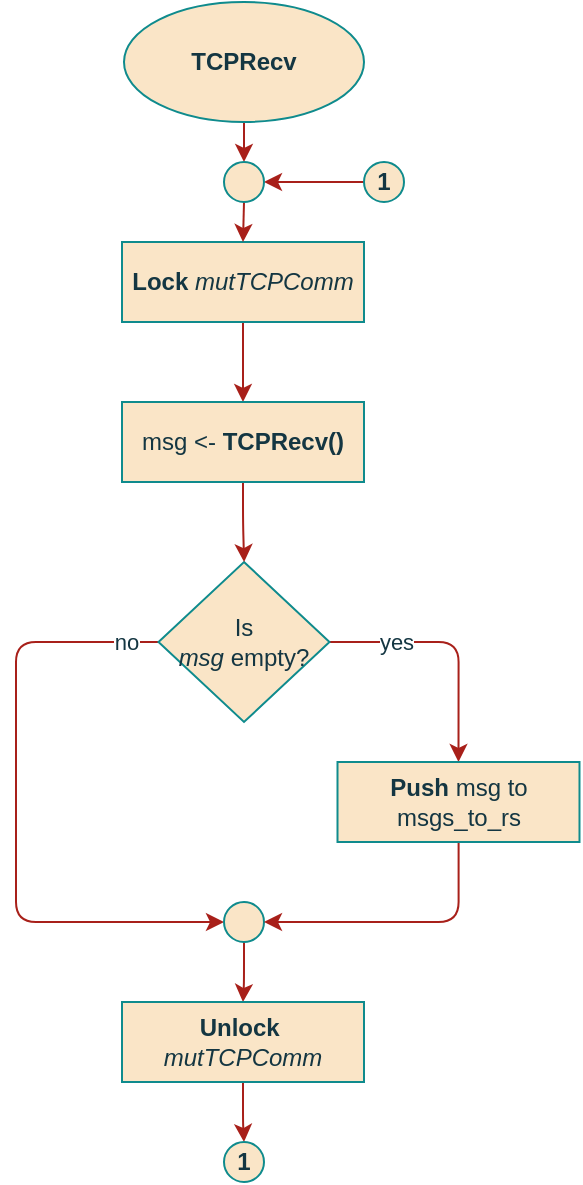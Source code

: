 <mxfile version="15.9.6" type="github" pages="2">
  <diagram id="FD5P43LTUvK0FRBp2iYE" name="tTCPRecv">
    <mxGraphModel dx="1422" dy="793" grid="1" gridSize="10" guides="1" tooltips="1" connect="1" arrows="1" fold="1" page="1" pageScale="1" pageWidth="827" pageHeight="1169" background="none" math="0" shadow="0">
      <root>
        <mxCell id="0" />
        <mxCell id="1" parent="0" />
        <mxCell id="dSsJfdRk3LbEZpbT1Tpg-6" style="edgeStyle=orthogonalEdgeStyle;curved=0;rounded=1;sketch=0;orthogonalLoop=1;jettySize=auto;html=1;entryX=0.5;entryY=0;entryDx=0;entryDy=0;fontColor=#143642;strokeColor=#A8201A;fillColor=#FAE5C7;" edge="1" parent="1" source="cBFfti2szmink36DWqsz-1" target="dSsJfdRk3LbEZpbT1Tpg-4">
          <mxGeometry relative="1" as="geometry" />
        </mxCell>
        <mxCell id="cBFfti2szmink36DWqsz-1" value="&lt;b&gt;TCPRecv&lt;/b&gt;" style="ellipse;whiteSpace=wrap;html=1;fillColor=#FAE5C7;strokeColor=#0F8B8D;fontColor=#143642;" vertex="1" parent="1">
          <mxGeometry x="354" y="40" width="120" height="60" as="geometry" />
        </mxCell>
        <mxCell id="CG6KJm1PyVAxM1OaOMc7-3" value="no" style="edgeStyle=orthogonalEdgeStyle;curved=0;rounded=1;sketch=0;orthogonalLoop=1;jettySize=auto;html=1;entryX=0;entryY=0.5;entryDx=0;entryDy=0;fontColor=#143642;strokeColor=#A8201A;fillColor=#FAE5C7;" edge="1" parent="1" source="cBFfti2szmink36DWqsz-6" target="fMEJDLGYgPY3dndvG8-7-2">
          <mxGeometry x="-0.895" relative="1" as="geometry">
            <Array as="points">
              <mxPoint x="300" y="360" />
              <mxPoint x="300" y="500" />
            </Array>
            <mxPoint as="offset" />
          </mxGeometry>
        </mxCell>
        <mxCell id="MJrX0ChfIYZPYiiOyUN_-1" value="yes" style="edgeStyle=orthogonalEdgeStyle;curved=0;rounded=1;sketch=0;orthogonalLoop=1;jettySize=auto;html=1;entryX=0.5;entryY=0;entryDx=0;entryDy=0;fontColor=#143642;strokeColor=#A8201A;fillColor=#FAE5C7;" edge="1" parent="1" source="cBFfti2szmink36DWqsz-6" target="CG6KJm1PyVAxM1OaOMc7-4">
          <mxGeometry x="-0.466" relative="1" as="geometry">
            <Array as="points">
              <mxPoint x="521" y="360" />
            </Array>
            <mxPoint as="offset" />
          </mxGeometry>
        </mxCell>
        <mxCell id="cBFfti2szmink36DWqsz-6" value="&lt;div&gt;Is &lt;i&gt;&lt;br&gt;&lt;/i&gt;&lt;/div&gt;&lt;div&gt;&lt;i&gt;msg&lt;/i&gt; empty?&lt;/div&gt;" style="rhombus;whiteSpace=wrap;html=1;rounded=0;sketch=0;fontColor=#143642;strokeColor=#0F8B8D;fillColor=#FAE5C7;" vertex="1" parent="1">
          <mxGeometry x="371.25" y="320" width="85.5" height="80" as="geometry" />
        </mxCell>
        <mxCell id="dSsJfdRk3LbEZpbT1Tpg-9" value="" style="edgeStyle=orthogonalEdgeStyle;curved=0;rounded=1;sketch=0;orthogonalLoop=1;jettySize=auto;html=1;fontColor=#143642;strokeColor=#A8201A;fillColor=#FAE5C7;" edge="1" parent="1" source="fMEJDLGYgPY3dndvG8-7-1" target="fMEJDLGYgPY3dndvG8-7-3">
          <mxGeometry relative="1" as="geometry" />
        </mxCell>
        <mxCell id="fMEJDLGYgPY3dndvG8-7-1" value="&lt;b&gt;Lock&lt;/b&gt; &lt;i&gt;mutTCPComm&lt;/i&gt;" style="rounded=0;whiteSpace=wrap;html=1;sketch=0;fontColor=#143642;strokeColor=#0F8B8D;fillColor=#FAE5C7;" vertex="1" parent="1">
          <mxGeometry x="353" y="160" width="121" height="40" as="geometry" />
        </mxCell>
        <mxCell id="dSsJfdRk3LbEZpbT1Tpg-13" value="" style="edgeStyle=orthogonalEdgeStyle;curved=0;rounded=1;sketch=0;orthogonalLoop=1;jettySize=auto;html=1;fontColor=#143642;strokeColor=#A8201A;fillColor=#FAE5C7;" edge="1" parent="1" source="fMEJDLGYgPY3dndvG8-7-2" target="dSsJfdRk3LbEZpbT1Tpg-12">
          <mxGeometry relative="1" as="geometry" />
        </mxCell>
        <mxCell id="fMEJDLGYgPY3dndvG8-7-2" value="" style="ellipse;whiteSpace=wrap;html=1;aspect=fixed;rounded=0;sketch=0;fontColor=#143642;strokeColor=#0F8B8D;fillColor=#FAE5C7;" vertex="1" parent="1">
          <mxGeometry x="404" y="490" width="20" height="20" as="geometry" />
        </mxCell>
        <mxCell id="dSsJfdRk3LbEZpbT1Tpg-10" value="" style="edgeStyle=orthogonalEdgeStyle;curved=0;rounded=1;sketch=0;orthogonalLoop=1;jettySize=auto;html=1;fontColor=#143642;strokeColor=#A8201A;fillColor=#FAE5C7;" edge="1" parent="1" source="fMEJDLGYgPY3dndvG8-7-3" target="cBFfti2szmink36DWqsz-6">
          <mxGeometry relative="1" as="geometry" />
        </mxCell>
        <mxCell id="fMEJDLGYgPY3dndvG8-7-3" value="msg &amp;lt;- &lt;b&gt;TCPRecv()&lt;/b&gt;" style="rounded=0;whiteSpace=wrap;html=1;sketch=0;fontColor=#143642;strokeColor=#0F8B8D;fillColor=#FAE5C7;" vertex="1" parent="1">
          <mxGeometry x="353" y="240" width="121" height="40" as="geometry" />
        </mxCell>
        <mxCell id="dSsJfdRk3LbEZpbT1Tpg-1" style="edgeStyle=orthogonalEdgeStyle;curved=0;rounded=1;sketch=0;orthogonalLoop=1;jettySize=auto;html=1;entryX=1;entryY=0.5;entryDx=0;entryDy=0;fontColor=#143642;strokeColor=#A8201A;fillColor=#FAE5C7;" edge="1" parent="1" source="CG6KJm1PyVAxM1OaOMc7-4" target="fMEJDLGYgPY3dndvG8-7-2">
          <mxGeometry relative="1" as="geometry">
            <Array as="points">
              <mxPoint x="521" y="500" />
            </Array>
          </mxGeometry>
        </mxCell>
        <mxCell id="CG6KJm1PyVAxM1OaOMc7-4" value="&lt;b&gt;Push &lt;/b&gt;msg to msgs_to_rs" style="rounded=0;whiteSpace=wrap;html=1;sketch=0;fontColor=#143642;strokeColor=#0F8B8D;fillColor=#FAE5C7;" vertex="1" parent="1">
          <mxGeometry x="460.75" y="420" width="121" height="40" as="geometry" />
        </mxCell>
        <mxCell id="dSsJfdRk3LbEZpbT1Tpg-11" value="" style="edgeStyle=orthogonalEdgeStyle;curved=0;rounded=1;sketch=0;orthogonalLoop=1;jettySize=auto;html=1;fontColor=#143642;strokeColor=#A8201A;fillColor=#FAE5C7;" edge="1" parent="1" source="dSsJfdRk3LbEZpbT1Tpg-3" target="dSsJfdRk3LbEZpbT1Tpg-4">
          <mxGeometry relative="1" as="geometry" />
        </mxCell>
        <mxCell id="dSsJfdRk3LbEZpbT1Tpg-3" value="&lt;b&gt;1&lt;/b&gt;" style="ellipse;whiteSpace=wrap;html=1;aspect=fixed;rounded=0;sketch=0;fontColor=#143642;strokeColor=#0F8B8D;fillColor=#FAE5C7;" vertex="1" parent="1">
          <mxGeometry x="474" y="120" width="20" height="20" as="geometry" />
        </mxCell>
        <mxCell id="dSsJfdRk3LbEZpbT1Tpg-8" style="edgeStyle=orthogonalEdgeStyle;curved=0;rounded=1;sketch=0;orthogonalLoop=1;jettySize=auto;html=1;exitX=0.5;exitY=1;exitDx=0;exitDy=0;entryX=0.5;entryY=0;entryDx=0;entryDy=0;fontColor=#143642;strokeColor=#A8201A;fillColor=#FAE5C7;" edge="1" parent="1" source="dSsJfdRk3LbEZpbT1Tpg-4" target="fMEJDLGYgPY3dndvG8-7-1">
          <mxGeometry relative="1" as="geometry" />
        </mxCell>
        <mxCell id="dSsJfdRk3LbEZpbT1Tpg-4" value="" style="ellipse;whiteSpace=wrap;html=1;aspect=fixed;rounded=0;sketch=0;fontColor=#143642;strokeColor=#0F8B8D;fillColor=#FAE5C7;" vertex="1" parent="1">
          <mxGeometry x="404" y="120" width="20" height="20" as="geometry" />
        </mxCell>
        <mxCell id="dSsJfdRk3LbEZpbT1Tpg-15" value="" style="edgeStyle=orthogonalEdgeStyle;curved=0;rounded=1;sketch=0;orthogonalLoop=1;jettySize=auto;html=1;fontColor=#143642;strokeColor=#A8201A;fillColor=#FAE5C7;" edge="1" parent="1" source="dSsJfdRk3LbEZpbT1Tpg-12" target="dSsJfdRk3LbEZpbT1Tpg-14">
          <mxGeometry relative="1" as="geometry" />
        </mxCell>
        <mxCell id="dSsJfdRk3LbEZpbT1Tpg-12" value="&lt;b&gt;Unlock&amp;nbsp; &lt;/b&gt;&lt;i&gt;mutTCPComm&lt;/i&gt;" style="rounded=0;whiteSpace=wrap;html=1;sketch=0;fontColor=#143642;strokeColor=#0F8B8D;fillColor=#FAE5C7;" vertex="1" parent="1">
          <mxGeometry x="353" y="540" width="121" height="40" as="geometry" />
        </mxCell>
        <mxCell id="dSsJfdRk3LbEZpbT1Tpg-14" value="&lt;b&gt;1&lt;/b&gt;" style="ellipse;whiteSpace=wrap;html=1;aspect=fixed;rounded=0;sketch=0;fontColor=#143642;strokeColor=#0F8B8D;fillColor=#FAE5C7;" vertex="1" parent="1">
          <mxGeometry x="404" y="610" width="20" height="20" as="geometry" />
        </mxCell>
      </root>
    </mxGraphModel>
  </diagram>
  <diagram name="tTCPSend" id="8riATjirvW6mjSZnXq3o">
    <mxGraphModel dx="1422" dy="793" grid="1" gridSize="10" guides="1" tooltips="1" connect="1" arrows="1" fold="1" page="1" pageScale="1" pageWidth="827" pageHeight="1169" math="0" shadow="0">
      <root>
        <mxCell id="38bq3hdBxUj4zwWWSXF3-0" />
        <mxCell id="38bq3hdBxUj4zwWWSXF3-1" parent="38bq3hdBxUj4zwWWSXF3-0" />
        <mxCell id="cmmPCz5GPAusbrKcSlvN-0" value="" style="edgeStyle=orthogonalEdgeStyle;curved=0;rounded=1;sketch=0;orthogonalLoop=1;jettySize=auto;html=1;fontColor=#143642;strokeColor=#A8201A;fillColor=#FAE5C7;" edge="1" parent="38bq3hdBxUj4zwWWSXF3-1" source="cmmPCz5GPAusbrKcSlvN-1" target="cmmPCz5GPAusbrKcSlvN-5">
          <mxGeometry relative="1" as="geometry" />
        </mxCell>
        <mxCell id="cmmPCz5GPAusbrKcSlvN-1" value="&lt;b&gt;TCPSend&lt;/b&gt;" style="ellipse;whiteSpace=wrap;html=1;fillColor=#FAE5C7;strokeColor=#0F8B8D;fontColor=#143642;" vertex="1" parent="38bq3hdBxUj4zwWWSXF3-1">
          <mxGeometry x="354" y="40" width="120" height="60" as="geometry" />
        </mxCell>
        <mxCell id="cmmPCz5GPAusbrKcSlvN-2" value="" style="edgeStyle=orthogonalEdgeStyle;curved=0;rounded=1;sketch=0;orthogonalLoop=1;jettySize=auto;html=1;fontColor=#143642;strokeColor=#A8201A;fillColor=#FAE5C7;" edge="1" parent="38bq3hdBxUj4zwWWSXF3-1" source="cmmPCz5GPAusbrKcSlvN-3" target="cmmPCz5GPAusbrKcSlvN-7">
          <mxGeometry relative="1" as="geometry" />
        </mxCell>
        <mxCell id="cmmPCz5GPAusbrKcSlvN-3" value="&lt;b&gt;Lock&lt;/b&gt; &lt;i&gt;mutTCPSend&lt;/i&gt;" style="rounded=0;whiteSpace=wrap;html=1;sketch=0;fontColor=#143642;strokeColor=#0F8B8D;fillColor=#FAE5C7;" vertex="1" parent="38bq3hdBxUj4zwWWSXF3-1">
          <mxGeometry x="354" y="180" width="121" height="40" as="geometry" />
        </mxCell>
        <mxCell id="cmmPCz5GPAusbrKcSlvN-4" value="" style="edgeStyle=orthogonalEdgeStyle;curved=0;rounded=1;sketch=0;orthogonalLoop=1;jettySize=auto;html=1;fontColor=#143642;strokeColor=#A8201A;fillColor=#FAE5C7;" edge="1" parent="38bq3hdBxUj4zwWWSXF3-1" source="cmmPCz5GPAusbrKcSlvN-5" target="cmmPCz5GPAusbrKcSlvN-3">
          <mxGeometry relative="1" as="geometry" />
        </mxCell>
        <mxCell id="cmmPCz5GPAusbrKcSlvN-5" value="" style="ellipse;whiteSpace=wrap;html=1;aspect=fixed;rounded=0;sketch=0;fontColor=#143642;strokeColor=#0F8B8D;fillColor=#FAE5C7;" vertex="1" parent="38bq3hdBxUj4zwWWSXF3-1">
          <mxGeometry x="404.5" y="130" width="20" height="20" as="geometry" />
        </mxCell>
        <mxCell id="cmmPCz5GPAusbrKcSlvN-6" value="no" style="edgeStyle=orthogonalEdgeStyle;curved=0;rounded=1;sketch=0;orthogonalLoop=1;jettySize=auto;html=1;fontColor=#143642;strokeColor=#A8201A;fillColor=#FAE5C7;entryX=0.5;entryY=0;entryDx=0;entryDy=0;" edge="1" parent="38bq3hdBxUj4zwWWSXF3-1" source="cmmPCz5GPAusbrKcSlvN-7" target="cmmPCz5GPAusbrKcSlvN-11">
          <mxGeometry x="-0.67" relative="1" as="geometry">
            <Array as="points">
              <mxPoint x="519" y="290" />
            </Array>
            <mxPoint x="1" as="offset" />
          </mxGeometry>
        </mxCell>
        <mxCell id="2qXTBMH9zl-hqsFGs9-7-0" value="yes" style="edgeStyle=orthogonalEdgeStyle;curved=0;rounded=1;sketch=0;orthogonalLoop=1;jettySize=auto;html=1;entryX=0;entryY=0.5;entryDx=0;entryDy=0;fontColor=#143642;strokeColor=#A8201A;fillColor=#FAE5C7;" edge="1" parent="38bq3hdBxUj4zwWWSXF3-1" source="cmmPCz5GPAusbrKcSlvN-7" target="cmmPCz5GPAusbrKcSlvN-9">
          <mxGeometry x="-0.862" relative="1" as="geometry">
            <Array as="points">
              <mxPoint x="300" y="290" />
              <mxPoint x="300" y="410" />
            </Array>
            <mxPoint as="offset" />
          </mxGeometry>
        </mxCell>
        <mxCell id="cmmPCz5GPAusbrKcSlvN-7" value="&lt;div&gt;Is &lt;i&gt;&lt;br&gt;&lt;/i&gt;&lt;/div&gt;&lt;div&gt;&lt;i&gt;msgs_to_rs&lt;/i&gt; empty?&lt;/div&gt;" style="rhombus;whiteSpace=wrap;html=1;rounded=0;sketch=0;fontColor=#143642;strokeColor=#0F8B8D;fillColor=#FAE5C7;" vertex="1" parent="38bq3hdBxUj4zwWWSXF3-1">
          <mxGeometry x="371" y="250" width="85.5" height="80" as="geometry" />
        </mxCell>
        <mxCell id="cmmPCz5GPAusbrKcSlvN-8" value="" style="edgeStyle=orthogonalEdgeStyle;curved=0;rounded=1;sketch=0;orthogonalLoop=1;jettySize=auto;html=1;fontColor=#143642;strokeColor=#A8201A;fillColor=#FAE5C7;" edge="1" parent="38bq3hdBxUj4zwWWSXF3-1" source="cmmPCz5GPAusbrKcSlvN-9" target="cmmPCz5GPAusbrKcSlvN-19">
          <mxGeometry relative="1" as="geometry" />
        </mxCell>
        <mxCell id="cmmPCz5GPAusbrKcSlvN-9" value="" style="ellipse;whiteSpace=wrap;html=1;aspect=fixed;rounded=0;sketch=0;fontColor=#143642;strokeColor=#0F8B8D;fillColor=#FAE5C7;" vertex="1" parent="38bq3hdBxUj4zwWWSXF3-1">
          <mxGeometry x="404" y="400" width="20" height="20" as="geometry" />
        </mxCell>
        <mxCell id="cmmPCz5GPAusbrKcSlvN-10" style="edgeStyle=orthogonalEdgeStyle;curved=0;rounded=1;sketch=0;orthogonalLoop=1;jettySize=auto;html=1;entryX=1;entryY=0.5;entryDx=0;entryDy=0;fontColor=#143642;strokeColor=#A8201A;fillColor=#FAE5C7;" edge="1" parent="38bq3hdBxUj4zwWWSXF3-1" source="cmmPCz5GPAusbrKcSlvN-11" target="cmmPCz5GPAusbrKcSlvN-9">
          <mxGeometry relative="1" as="geometry">
            <Array as="points">
              <mxPoint x="519" y="410" />
            </Array>
          </mxGeometry>
        </mxCell>
        <mxCell id="cmmPCz5GPAusbrKcSlvN-11" value="&lt;b&gt;Wait&lt;/b&gt; &lt;i&gt;condTCPSend&lt;/i&gt;" style="rounded=0;whiteSpace=wrap;html=1;sketch=0;fontColor=#143642;strokeColor=#0F8B8D;fillColor=#FAE5C7;" vertex="1" parent="38bq3hdBxUj4zwWWSXF3-1">
          <mxGeometry x="444" y="340" width="150" height="40" as="geometry" />
        </mxCell>
        <mxCell id="cmmPCz5GPAusbrKcSlvN-12" value="" style="edgeStyle=orthogonalEdgeStyle;curved=0;rounded=1;sketch=0;orthogonalLoop=1;jettySize=auto;html=1;fontColor=#143642;strokeColor=#A8201A;fillColor=#FAE5C7;" edge="1" parent="38bq3hdBxUj4zwWWSXF3-1" source="cmmPCz5GPAusbrKcSlvN-13" target="cmmPCz5GPAusbrKcSlvN-17">
          <mxGeometry relative="1" as="geometry" />
        </mxCell>
        <mxCell id="cmmPCz5GPAusbrKcSlvN-13" value="&lt;b&gt;Pop &lt;/b&gt;msg from msgs_to_rs&lt;i&gt;&lt;/i&gt;" style="rounded=0;whiteSpace=wrap;html=1;sketch=0;fontColor=#143642;strokeColor=#0F8B8D;fillColor=#FAE5C7;" vertex="1" parent="38bq3hdBxUj4zwWWSXF3-1">
          <mxGeometry x="339" y="590" width="150" height="40" as="geometry" />
        </mxCell>
        <mxCell id="cmmPCz5GPAusbrKcSlvN-14" value="" style="edgeStyle=orthogonalEdgeStyle;curved=0;rounded=1;sketch=0;orthogonalLoop=1;jettySize=auto;html=1;fontColor=#143642;strokeColor=#A8201A;fillColor=#FAE5C7;" edge="1" parent="38bq3hdBxUj4zwWWSXF3-1" source="cmmPCz5GPAusbrKcSlvN-15" target="cmmPCz5GPAusbrKcSlvN-13">
          <mxGeometry relative="1" as="geometry" />
        </mxCell>
        <mxCell id="cmmPCz5GPAusbrKcSlvN-15" value="&lt;b&gt;Lock&lt;/b&gt; &lt;i&gt;mutTCPComm&lt;/i&gt;" style="rounded=0;whiteSpace=wrap;html=1;sketch=0;fontColor=#143642;strokeColor=#0F8B8D;fillColor=#FAE5C7;" vertex="1" parent="38bq3hdBxUj4zwWWSXF3-1">
          <mxGeometry x="353" y="520" width="121" height="40" as="geometry" />
        </mxCell>
        <mxCell id="t28lT9NTZmWUEet6o_mt-1" value="" style="edgeStyle=orthogonalEdgeStyle;curved=0;rounded=1;sketch=0;orthogonalLoop=1;jettySize=auto;html=1;fontColor=#143642;strokeColor=#A8201A;fillColor=#FAE5C7;" edge="1" parent="38bq3hdBxUj4zwWWSXF3-1" source="cmmPCz5GPAusbrKcSlvN-17" target="t28lT9NTZmWUEet6o_mt-0">
          <mxGeometry relative="1" as="geometry" />
        </mxCell>
        <mxCell id="cmmPCz5GPAusbrKcSlvN-17" value="&lt;b&gt;TCPSend&lt;/b&gt;(msg)" style="rounded=0;whiteSpace=wrap;html=1;sketch=0;fontColor=#143642;strokeColor=#0F8B8D;fillColor=#FAE5C7;" vertex="1" parent="38bq3hdBxUj4zwWWSXF3-1">
          <mxGeometry x="358" y="660" width="111" height="40" as="geometry" />
        </mxCell>
        <mxCell id="cmmPCz5GPAusbrKcSlvN-18" value="" style="edgeStyle=orthogonalEdgeStyle;curved=0;rounded=1;sketch=0;orthogonalLoop=1;jettySize=auto;html=1;fontColor=#143642;strokeColor=#A8201A;fillColor=#FAE5C7;" edge="1" parent="38bq3hdBxUj4zwWWSXF3-1" source="cmmPCz5GPAusbrKcSlvN-19" target="cmmPCz5GPAusbrKcSlvN-15">
          <mxGeometry relative="1" as="geometry" />
        </mxCell>
        <mxCell id="cmmPCz5GPAusbrKcSlvN-19" value="&lt;b&gt;Unlock&lt;/b&gt; &lt;i&gt;mutTCPSend&lt;/i&gt;" style="rounded=0;whiteSpace=wrap;html=1;sketch=0;fontColor=#143642;strokeColor=#0F8B8D;fillColor=#FAE5C7;" vertex="1" parent="38bq3hdBxUj4zwWWSXF3-1">
          <mxGeometry x="353" y="450" width="121" height="40" as="geometry" />
        </mxCell>
        <mxCell id="cmmPCz5GPAusbrKcSlvN-20" value="&lt;b&gt;1&lt;/b&gt;" style="ellipse;whiteSpace=wrap;html=1;aspect=fixed;rounded=0;sketch=0;fontColor=#143642;strokeColor=#0F8B8D;fillColor=#FAE5C7;" vertex="1" parent="38bq3hdBxUj4zwWWSXF3-1">
          <mxGeometry x="404" y="800" width="20" height="20" as="geometry" />
        </mxCell>
        <mxCell id="cmmPCz5GPAusbrKcSlvN-21" value="" style="edgeStyle=orthogonalEdgeStyle;curved=0;rounded=1;sketch=0;orthogonalLoop=1;jettySize=auto;html=1;fontColor=#143642;strokeColor=#A8201A;fillColor=#FAE5C7;" edge="1" parent="38bq3hdBxUj4zwWWSXF3-1" source="cmmPCz5GPAusbrKcSlvN-22" target="cmmPCz5GPAusbrKcSlvN-5">
          <mxGeometry relative="1" as="geometry" />
        </mxCell>
        <mxCell id="cmmPCz5GPAusbrKcSlvN-22" value="&lt;b&gt;1&lt;/b&gt;" style="ellipse;whiteSpace=wrap;html=1;aspect=fixed;rounded=0;sketch=0;fontColor=#143642;strokeColor=#0F8B8D;fillColor=#FAE5C7;" vertex="1" parent="38bq3hdBxUj4zwWWSXF3-1">
          <mxGeometry x="475" y="130" width="20" height="20" as="geometry" />
        </mxCell>
        <mxCell id="t28lT9NTZmWUEet6o_mt-3" value="" style="edgeStyle=orthogonalEdgeStyle;curved=0;rounded=1;sketch=0;orthogonalLoop=1;jettySize=auto;html=1;fontColor=#143642;strokeColor=#A8201A;fillColor=#FAE5C7;" edge="1" parent="38bq3hdBxUj4zwWWSXF3-1" source="t28lT9NTZmWUEet6o_mt-0" target="cmmPCz5GPAusbrKcSlvN-20">
          <mxGeometry relative="1" as="geometry" />
        </mxCell>
        <mxCell id="t28lT9NTZmWUEet6o_mt-0" value="&lt;b&gt;Unlock&lt;/b&gt; &lt;i&gt;mutTCPComm&lt;/i&gt;" style="rounded=0;whiteSpace=wrap;html=1;sketch=0;fontColor=#143642;strokeColor=#0F8B8D;fillColor=#FAE5C7;" vertex="1" parent="38bq3hdBxUj4zwWWSXF3-1">
          <mxGeometry x="353" y="730" width="121" height="40" as="geometry" />
        </mxCell>
      </root>
    </mxGraphModel>
  </diagram>
</mxfile>
